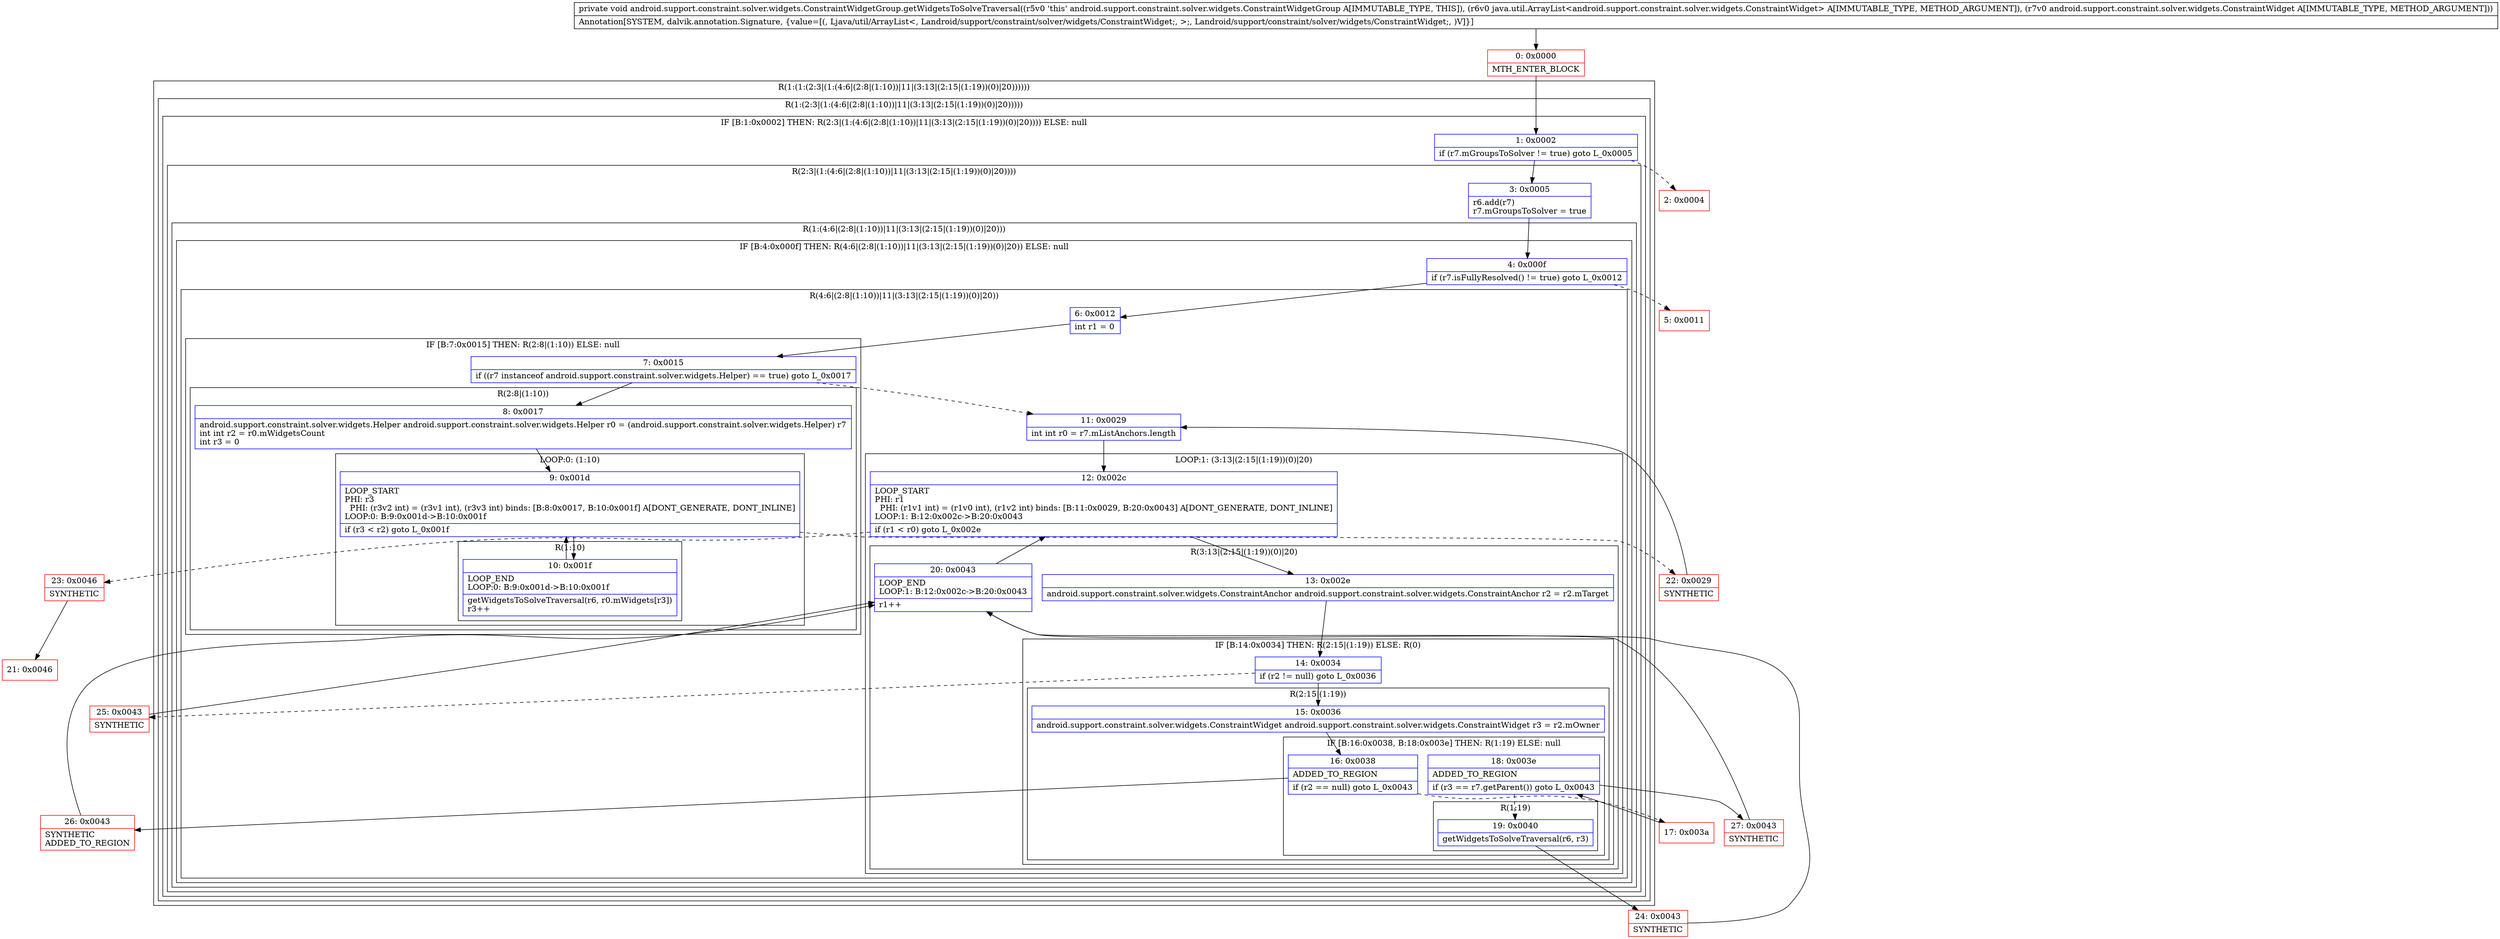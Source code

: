 digraph "CFG forandroid.support.constraint.solver.widgets.ConstraintWidgetGroup.getWidgetsToSolveTraversal(Ljava\/util\/ArrayList;Landroid\/support\/constraint\/solver\/widgets\/ConstraintWidget;)V" {
subgraph cluster_Region_1256165453 {
label = "R(1:(1:(2:3|(1:(4:6|(2:8|(1:10))|11|(3:13|(2:15|(1:19))(0)|20))))))";
node [shape=record,color=blue];
subgraph cluster_Region_917891375 {
label = "R(1:(2:3|(1:(4:6|(2:8|(1:10))|11|(3:13|(2:15|(1:19))(0)|20)))))";
node [shape=record,color=blue];
subgraph cluster_IfRegion_542970829 {
label = "IF [B:1:0x0002] THEN: R(2:3|(1:(4:6|(2:8|(1:10))|11|(3:13|(2:15|(1:19))(0)|20)))) ELSE: null";
node [shape=record,color=blue];
Node_1 [shape=record,label="{1\:\ 0x0002|if (r7.mGroupsToSolver != true) goto L_0x0005\l}"];
subgraph cluster_Region_1687352588 {
label = "R(2:3|(1:(4:6|(2:8|(1:10))|11|(3:13|(2:15|(1:19))(0)|20))))";
node [shape=record,color=blue];
Node_3 [shape=record,label="{3\:\ 0x0005|r6.add(r7)\lr7.mGroupsToSolver = true\l}"];
subgraph cluster_Region_1383681067 {
label = "R(1:(4:6|(2:8|(1:10))|11|(3:13|(2:15|(1:19))(0)|20)))";
node [shape=record,color=blue];
subgraph cluster_IfRegion_1260137434 {
label = "IF [B:4:0x000f] THEN: R(4:6|(2:8|(1:10))|11|(3:13|(2:15|(1:19))(0)|20)) ELSE: null";
node [shape=record,color=blue];
Node_4 [shape=record,label="{4\:\ 0x000f|if (r7.isFullyResolved() != true) goto L_0x0012\l}"];
subgraph cluster_Region_1084842872 {
label = "R(4:6|(2:8|(1:10))|11|(3:13|(2:15|(1:19))(0)|20))";
node [shape=record,color=blue];
Node_6 [shape=record,label="{6\:\ 0x0012|int r1 = 0\l}"];
subgraph cluster_IfRegion_51874319 {
label = "IF [B:7:0x0015] THEN: R(2:8|(1:10)) ELSE: null";
node [shape=record,color=blue];
Node_7 [shape=record,label="{7\:\ 0x0015|if ((r7 instanceof android.support.constraint.solver.widgets.Helper) == true) goto L_0x0017\l}"];
subgraph cluster_Region_976905119 {
label = "R(2:8|(1:10))";
node [shape=record,color=blue];
Node_8 [shape=record,label="{8\:\ 0x0017|android.support.constraint.solver.widgets.Helper android.support.constraint.solver.widgets.Helper r0 = (android.support.constraint.solver.widgets.Helper) r7\lint int r2 = r0.mWidgetsCount\lint r3 = 0\l}"];
subgraph cluster_LoopRegion_2045243751 {
label = "LOOP:0: (1:10)";
node [shape=record,color=blue];
Node_9 [shape=record,label="{9\:\ 0x001d|LOOP_START\lPHI: r3 \l  PHI: (r3v2 int) = (r3v1 int), (r3v3 int) binds: [B:8:0x0017, B:10:0x001f] A[DONT_GENERATE, DONT_INLINE]\lLOOP:0: B:9:0x001d\-\>B:10:0x001f\l|if (r3 \< r2) goto L_0x001f\l}"];
subgraph cluster_Region_2053023620 {
label = "R(1:10)";
node [shape=record,color=blue];
Node_10 [shape=record,label="{10\:\ 0x001f|LOOP_END\lLOOP:0: B:9:0x001d\-\>B:10:0x001f\l|getWidgetsToSolveTraversal(r6, r0.mWidgets[r3])\lr3++\l}"];
}
}
}
}
Node_11 [shape=record,label="{11\:\ 0x0029|int int r0 = r7.mListAnchors.length\l}"];
subgraph cluster_LoopRegion_1885218292 {
label = "LOOP:1: (3:13|(2:15|(1:19))(0)|20)";
node [shape=record,color=blue];
Node_12 [shape=record,label="{12\:\ 0x002c|LOOP_START\lPHI: r1 \l  PHI: (r1v1 int) = (r1v0 int), (r1v2 int) binds: [B:11:0x0029, B:20:0x0043] A[DONT_GENERATE, DONT_INLINE]\lLOOP:1: B:12:0x002c\-\>B:20:0x0043\l|if (r1 \< r0) goto L_0x002e\l}"];
subgraph cluster_Region_1324170994 {
label = "R(3:13|(2:15|(1:19))(0)|20)";
node [shape=record,color=blue];
Node_13 [shape=record,label="{13\:\ 0x002e|android.support.constraint.solver.widgets.ConstraintAnchor android.support.constraint.solver.widgets.ConstraintAnchor r2 = r2.mTarget\l}"];
subgraph cluster_IfRegion_1748696283 {
label = "IF [B:14:0x0034] THEN: R(2:15|(1:19)) ELSE: R(0)";
node [shape=record,color=blue];
Node_14 [shape=record,label="{14\:\ 0x0034|if (r2 != null) goto L_0x0036\l}"];
subgraph cluster_Region_702361387 {
label = "R(2:15|(1:19))";
node [shape=record,color=blue];
Node_15 [shape=record,label="{15\:\ 0x0036|android.support.constraint.solver.widgets.ConstraintWidget android.support.constraint.solver.widgets.ConstraintWidget r3 = r2.mOwner\l}"];
subgraph cluster_IfRegion_585382859 {
label = "IF [B:16:0x0038, B:18:0x003e] THEN: R(1:19) ELSE: null";
node [shape=record,color=blue];
Node_16 [shape=record,label="{16\:\ 0x0038|ADDED_TO_REGION\l|if (r2 == null) goto L_0x0043\l}"];
Node_18 [shape=record,label="{18\:\ 0x003e|ADDED_TO_REGION\l|if (r3 == r7.getParent()) goto L_0x0043\l}"];
subgraph cluster_Region_89758667 {
label = "R(1:19)";
node [shape=record,color=blue];
Node_19 [shape=record,label="{19\:\ 0x0040|getWidgetsToSolveTraversal(r6, r3)\l}"];
}
}
}
subgraph cluster_Region_1759389632 {
label = "R(0)";
node [shape=record,color=blue];
}
}
Node_20 [shape=record,label="{20\:\ 0x0043|LOOP_END\lLOOP:1: B:12:0x002c\-\>B:20:0x0043\l|r1++\l}"];
}
}
}
}
}
}
}
}
}
Node_0 [shape=record,color=red,label="{0\:\ 0x0000|MTH_ENTER_BLOCK\l}"];
Node_2 [shape=record,color=red,label="{2\:\ 0x0004}"];
Node_5 [shape=record,color=red,label="{5\:\ 0x0011}"];
Node_17 [shape=record,color=red,label="{17\:\ 0x003a}"];
Node_21 [shape=record,color=red,label="{21\:\ 0x0046}"];
Node_22 [shape=record,color=red,label="{22\:\ 0x0029|SYNTHETIC\l}"];
Node_23 [shape=record,color=red,label="{23\:\ 0x0046|SYNTHETIC\l}"];
Node_24 [shape=record,color=red,label="{24\:\ 0x0043|SYNTHETIC\l}"];
Node_25 [shape=record,color=red,label="{25\:\ 0x0043|SYNTHETIC\l}"];
Node_26 [shape=record,color=red,label="{26\:\ 0x0043|SYNTHETIC\lADDED_TO_REGION\l}"];
Node_27 [shape=record,color=red,label="{27\:\ 0x0043|SYNTHETIC\l}"];
MethodNode[shape=record,label="{private void android.support.constraint.solver.widgets.ConstraintWidgetGroup.getWidgetsToSolveTraversal((r5v0 'this' android.support.constraint.solver.widgets.ConstraintWidgetGroup A[IMMUTABLE_TYPE, THIS]), (r6v0 java.util.ArrayList\<android.support.constraint.solver.widgets.ConstraintWidget\> A[IMMUTABLE_TYPE, METHOD_ARGUMENT]), (r7v0 android.support.constraint.solver.widgets.ConstraintWidget A[IMMUTABLE_TYPE, METHOD_ARGUMENT]))  | Annotation[SYSTEM, dalvik.annotation.Signature, \{value=[(, Ljava\/util\/ArrayList\<, Landroid\/support\/constraint\/solver\/widgets\/ConstraintWidget;, \>;, Landroid\/support\/constraint\/solver\/widgets\/ConstraintWidget;, )V]\}]\l}"];
MethodNode -> Node_0;
Node_1 -> Node_2[style=dashed];
Node_1 -> Node_3;
Node_3 -> Node_4;
Node_4 -> Node_5[style=dashed];
Node_4 -> Node_6;
Node_6 -> Node_7;
Node_7 -> Node_8;
Node_7 -> Node_11[style=dashed];
Node_8 -> Node_9;
Node_9 -> Node_10;
Node_9 -> Node_22[style=dashed];
Node_10 -> Node_9;
Node_11 -> Node_12;
Node_12 -> Node_13;
Node_12 -> Node_23[style=dashed];
Node_13 -> Node_14;
Node_14 -> Node_15;
Node_14 -> Node_25[style=dashed];
Node_15 -> Node_16;
Node_16 -> Node_17[style=dashed];
Node_16 -> Node_26;
Node_18 -> Node_19[style=dashed];
Node_18 -> Node_27;
Node_19 -> Node_24;
Node_20 -> Node_12;
Node_0 -> Node_1;
Node_17 -> Node_18;
Node_22 -> Node_11;
Node_23 -> Node_21;
Node_24 -> Node_20;
Node_25 -> Node_20;
Node_26 -> Node_20;
Node_27 -> Node_20;
}

